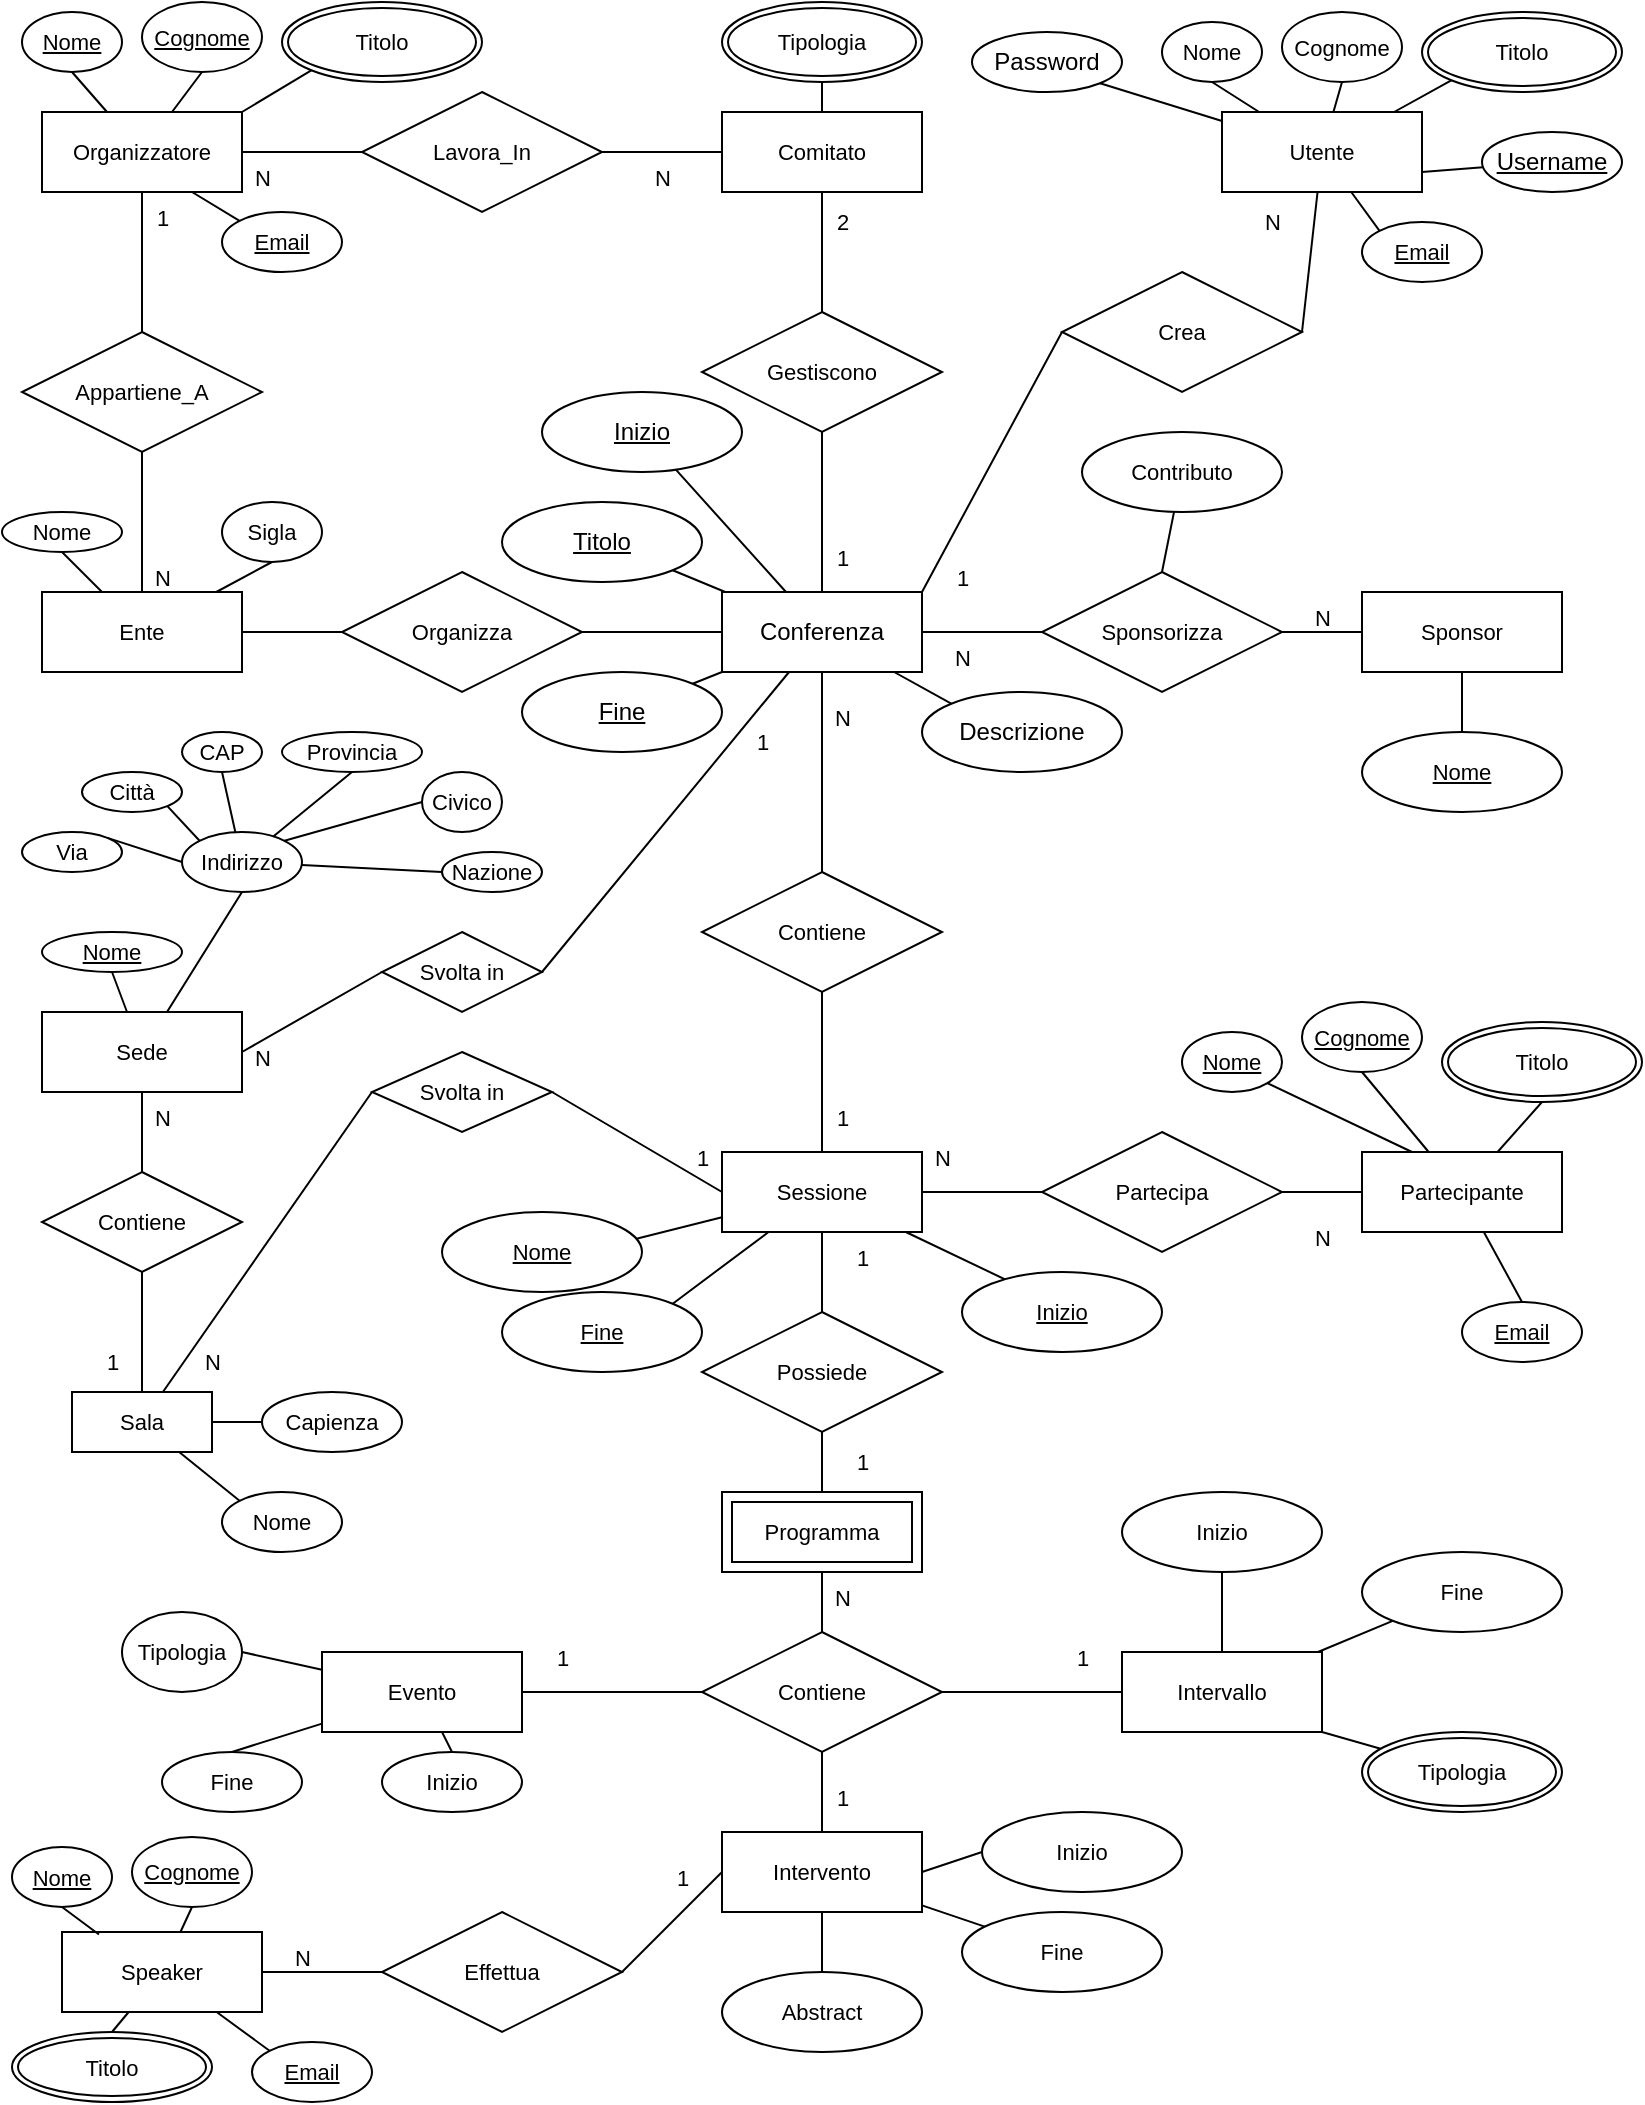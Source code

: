 <mxfile version="21.3.7" type="device">
  <diagram id="R2lEEEUBdFMjLlhIrx00" name="Page-1">
    <mxGraphModel dx="1434" dy="839" grid="1" gridSize="10" guides="1" tooltips="1" connect="1" arrows="1" fold="1" page="1" pageScale="1" pageWidth="850" pageHeight="1100" math="0" shadow="0" extFonts="Permanent Marker^https://fonts.googleapis.com/css?family=Permanent+Marker">
      <root>
        <mxCell id="0" />
        <mxCell id="1" parent="0" />
        <mxCell id="z5--cVAWc1cXXUc76RG1-20" style="edgeStyle=none;shape=connector;rounded=0;orthogonalLoop=1;jettySize=auto;html=1;exitX=0.5;exitY=1;exitDx=0;exitDy=0;entryX=0.5;entryY=0;entryDx=0;entryDy=0;labelBackgroundColor=default;strokeColor=default;fontFamily=Helvetica;fontSize=11;fontColor=default;endArrow=none;endFill=0;" parent="1" source="z5--cVAWc1cXXUc76RG1-1" target="z5--cVAWc1cXXUc76RG1-19" edge="1">
          <mxGeometry relative="1" as="geometry" />
        </mxCell>
        <mxCell id="z5--cVAWc1cXXUc76RG1-1" value="Conferenza" style="whiteSpace=wrap;html=1;align=center;" parent="1" vertex="1">
          <mxGeometry x="370" y="310" width="100" height="40" as="geometry" />
        </mxCell>
        <mxCell id="z5--cVAWc1cXXUc76RG1-6" style="rounded=0;orthogonalLoop=1;jettySize=auto;html=1;exitX=1;exitY=1;exitDx=0;exitDy=0;endArrow=none;endFill=0;" parent="1" source="z5--cVAWc1cXXUc76RG1-2" target="z5--cVAWc1cXXUc76RG1-1" edge="1">
          <mxGeometry relative="1" as="geometry" />
        </mxCell>
        <mxCell id="z5--cVAWc1cXXUc76RG1-2" value="&lt;u&gt;Titolo&lt;/u&gt;" style="ellipse;whiteSpace=wrap;html=1;align=center;" parent="1" vertex="1">
          <mxGeometry x="260" y="265" width="100" height="40" as="geometry" />
        </mxCell>
        <mxCell id="z5--cVAWc1cXXUc76RG1-8" style="edgeStyle=none;shape=connector;rounded=0;orthogonalLoop=1;jettySize=auto;html=1;labelBackgroundColor=default;strokeColor=default;fontFamily=Helvetica;fontSize=11;fontColor=default;endArrow=none;endFill=0;" parent="1" source="z5--cVAWc1cXXUc76RG1-3" target="z5--cVAWc1cXXUc76RG1-1" edge="1">
          <mxGeometry relative="1" as="geometry" />
        </mxCell>
        <mxCell id="z5--cVAWc1cXXUc76RG1-3" value="&lt;u&gt;Inizio&lt;/u&gt;" style="ellipse;whiteSpace=wrap;html=1;align=center;" parent="1" vertex="1">
          <mxGeometry x="280" y="210" width="100" height="40" as="geometry" />
        </mxCell>
        <mxCell id="z5--cVAWc1cXXUc76RG1-7" style="edgeStyle=none;shape=connector;rounded=0;orthogonalLoop=1;jettySize=auto;html=1;exitX=0;exitY=1;exitDx=0;exitDy=0;labelBackgroundColor=default;strokeColor=default;fontFamily=Helvetica;fontSize=11;fontColor=default;endArrow=none;endFill=0;" parent="1" source="z5--cVAWc1cXXUc76RG1-4" target="z5--cVAWc1cXXUc76RG1-1" edge="1">
          <mxGeometry relative="1" as="geometry" />
        </mxCell>
        <mxCell id="z5--cVAWc1cXXUc76RG1-4" value="&lt;u&gt;Fine&lt;/u&gt;" style="ellipse;whiteSpace=wrap;html=1;align=center;" parent="1" vertex="1">
          <mxGeometry x="270" y="350" width="100" height="40" as="geometry" />
        </mxCell>
        <mxCell id="z5--cVAWc1cXXUc76RG1-9" style="edgeStyle=none;shape=connector;rounded=0;orthogonalLoop=1;jettySize=auto;html=1;exitX=0;exitY=0;exitDx=0;exitDy=0;labelBackgroundColor=default;strokeColor=default;fontFamily=Helvetica;fontSize=11;fontColor=default;endArrow=none;endFill=0;" parent="1" source="z5--cVAWc1cXXUc76RG1-5" target="z5--cVAWc1cXXUc76RG1-1" edge="1">
          <mxGeometry relative="1" as="geometry" />
        </mxCell>
        <mxCell id="z5--cVAWc1cXXUc76RG1-5" value="Descrizione" style="ellipse;whiteSpace=wrap;html=1;align=center;" parent="1" vertex="1">
          <mxGeometry x="470" y="360" width="100" height="40" as="geometry" />
        </mxCell>
        <mxCell id="z5--cVAWc1cXXUc76RG1-10" value="Sponsor" style="whiteSpace=wrap;html=1;align=center;fontFamily=Helvetica;fontSize=11;fontColor=default;" parent="1" vertex="1">
          <mxGeometry x="690" y="310" width="100" height="40" as="geometry" />
        </mxCell>
        <mxCell id="z5--cVAWc1cXXUc76RG1-12" style="edgeStyle=none;shape=connector;rounded=0;orthogonalLoop=1;jettySize=auto;html=1;exitX=0.5;exitY=0;exitDx=0;exitDy=0;labelBackgroundColor=default;strokeColor=default;fontFamily=Helvetica;fontSize=11;fontColor=default;endArrow=none;endFill=0;" parent="1" source="z5--cVAWc1cXXUc76RG1-11" target="z5--cVAWc1cXXUc76RG1-10" edge="1">
          <mxGeometry relative="1" as="geometry" />
        </mxCell>
        <mxCell id="z5--cVAWc1cXXUc76RG1-11" value="&lt;u&gt;Nome&lt;/u&gt;" style="ellipse;whiteSpace=wrap;html=1;align=center;fontFamily=Helvetica;fontSize=11;fontColor=default;" parent="1" vertex="1">
          <mxGeometry x="690" y="380" width="100" height="40" as="geometry" />
        </mxCell>
        <mxCell id="z5--cVAWc1cXXUc76RG1-14" style="edgeStyle=none;shape=connector;rounded=0;orthogonalLoop=1;jettySize=auto;html=1;exitX=0;exitY=0.5;exitDx=0;exitDy=0;labelBackgroundColor=default;strokeColor=default;fontFamily=Helvetica;fontSize=11;fontColor=default;endArrow=none;endFill=0;" parent="1" source="z5--cVAWc1cXXUc76RG1-13" target="z5--cVAWc1cXXUc76RG1-1" edge="1">
          <mxGeometry relative="1" as="geometry" />
        </mxCell>
        <mxCell id="z5--cVAWc1cXXUc76RG1-15" style="edgeStyle=none;shape=connector;rounded=0;orthogonalLoop=1;jettySize=auto;html=1;exitX=1;exitY=0.5;exitDx=0;exitDy=0;labelBackgroundColor=default;strokeColor=default;fontFamily=Helvetica;fontSize=11;fontColor=default;endArrow=none;endFill=0;" parent="1" source="z5--cVAWc1cXXUc76RG1-13" target="z5--cVAWc1cXXUc76RG1-10" edge="1">
          <mxGeometry relative="1" as="geometry" />
        </mxCell>
        <mxCell id="z5--cVAWc1cXXUc76RG1-18" style="edgeStyle=none;shape=connector;rounded=0;orthogonalLoop=1;jettySize=auto;html=1;exitX=0.5;exitY=0;exitDx=0;exitDy=0;labelBackgroundColor=default;strokeColor=default;fontFamily=Helvetica;fontSize=11;fontColor=default;endArrow=none;endFill=0;" parent="1" source="z5--cVAWc1cXXUc76RG1-13" target="z5--cVAWc1cXXUc76RG1-16" edge="1">
          <mxGeometry relative="1" as="geometry" />
        </mxCell>
        <mxCell id="z5--cVAWc1cXXUc76RG1-13" value="Sponsorizza" style="shape=rhombus;perimeter=rhombusPerimeter;whiteSpace=wrap;html=1;align=center;fontFamily=Helvetica;fontSize=11;fontColor=default;" parent="1" vertex="1">
          <mxGeometry x="530" y="300" width="120" height="60" as="geometry" />
        </mxCell>
        <mxCell id="z5--cVAWc1cXXUc76RG1-16" value="Contributo" style="ellipse;whiteSpace=wrap;html=1;align=center;fontFamily=Helvetica;fontSize=11;fontColor=default;" parent="1" vertex="1">
          <mxGeometry x="550" y="230" width="100" height="40" as="geometry" />
        </mxCell>
        <mxCell id="z5--cVAWc1cXXUc76RG1-19" value="Contiene" style="shape=rhombus;perimeter=rhombusPerimeter;whiteSpace=wrap;html=1;align=center;fontFamily=Helvetica;fontSize=11;fontColor=default;" parent="1" vertex="1">
          <mxGeometry x="360" y="450" width="120" height="60" as="geometry" />
        </mxCell>
        <mxCell id="z5--cVAWc1cXXUc76RG1-22" style="edgeStyle=none;shape=connector;rounded=0;orthogonalLoop=1;jettySize=auto;html=1;exitX=0.5;exitY=0;exitDx=0;exitDy=0;labelBackgroundColor=default;strokeColor=default;fontFamily=Helvetica;fontSize=11;fontColor=default;endArrow=none;endFill=0;" parent="1" source="z5--cVAWc1cXXUc76RG1-21" target="z5--cVAWc1cXXUc76RG1-19" edge="1">
          <mxGeometry relative="1" as="geometry" />
        </mxCell>
        <mxCell id="z5--cVAWc1cXXUc76RG1-31" style="edgeStyle=none;shape=connector;rounded=0;orthogonalLoop=1;jettySize=auto;html=1;exitX=0.5;exitY=1;exitDx=0;exitDy=0;labelBackgroundColor=default;strokeColor=default;fontFamily=Helvetica;fontSize=11;fontColor=default;endArrow=none;endFill=0;" parent="1" source="z5--cVAWc1cXXUc76RG1-21" target="z5--cVAWc1cXXUc76RG1-30" edge="1">
          <mxGeometry relative="1" as="geometry" />
        </mxCell>
        <mxCell id="z5--cVAWc1cXXUc76RG1-120" style="edgeStyle=none;shape=connector;rounded=0;orthogonalLoop=1;jettySize=auto;html=1;exitX=1;exitY=0.5;exitDx=0;exitDy=0;entryX=0;entryY=0.5;entryDx=0;entryDy=0;labelBackgroundColor=default;strokeColor=default;fontFamily=Helvetica;fontSize=11;fontColor=default;endArrow=none;endFill=0;" parent="1" source="z5--cVAWc1cXXUc76RG1-21" target="z5--cVAWc1cXXUc76RG1-114" edge="1">
          <mxGeometry relative="1" as="geometry" />
        </mxCell>
        <mxCell id="z5--cVAWc1cXXUc76RG1-21" value="Sessione" style="whiteSpace=wrap;html=1;align=center;fontFamily=Helvetica;fontSize=11;fontColor=default;" parent="1" vertex="1">
          <mxGeometry x="370" y="590" width="100" height="40" as="geometry" />
        </mxCell>
        <mxCell id="z5--cVAWc1cXXUc76RG1-28" style="edgeStyle=none;shape=connector;rounded=0;orthogonalLoop=1;jettySize=auto;html=1;exitX=0;exitY=1;exitDx=0;exitDy=0;labelBackgroundColor=default;strokeColor=default;fontFamily=Helvetica;fontSize=11;fontColor=default;endArrow=none;endFill=0;" parent="1" source="z5--cVAWc1cXXUc76RG1-23" target="z5--cVAWc1cXXUc76RG1-21" edge="1">
          <mxGeometry relative="1" as="geometry" />
        </mxCell>
        <mxCell id="z5--cVAWc1cXXUc76RG1-23" value="&lt;u&gt;Nome&lt;/u&gt;" style="ellipse;whiteSpace=wrap;html=1;align=center;fontFamily=Helvetica;fontSize=11;fontColor=default;" parent="1" vertex="1">
          <mxGeometry x="230" y="620" width="100" height="40" as="geometry" />
        </mxCell>
        <mxCell id="z5--cVAWc1cXXUc76RG1-27" style="edgeStyle=none;shape=connector;rounded=0;orthogonalLoop=1;jettySize=auto;html=1;exitX=1;exitY=1;exitDx=0;exitDy=0;labelBackgroundColor=default;strokeColor=default;fontFamily=Helvetica;fontSize=11;fontColor=default;endArrow=none;endFill=0;" parent="1" source="z5--cVAWc1cXXUc76RG1-25" target="z5--cVAWc1cXXUc76RG1-21" edge="1">
          <mxGeometry relative="1" as="geometry" />
        </mxCell>
        <mxCell id="z5--cVAWc1cXXUc76RG1-25" value="&lt;u&gt;Inizio&lt;/u&gt;" style="ellipse;whiteSpace=wrap;html=1;align=center;fontFamily=Helvetica;fontSize=11;fontColor=default;" parent="1" vertex="1">
          <mxGeometry x="490" y="650" width="100" height="40" as="geometry" />
        </mxCell>
        <mxCell id="z5--cVAWc1cXXUc76RG1-29" style="edgeStyle=none;shape=connector;rounded=0;orthogonalLoop=1;jettySize=auto;html=1;exitX=1;exitY=0;exitDx=0;exitDy=0;labelBackgroundColor=default;strokeColor=default;fontFamily=Helvetica;fontSize=11;fontColor=default;endArrow=none;endFill=0;" parent="1" source="z5--cVAWc1cXXUc76RG1-26" target="z5--cVAWc1cXXUc76RG1-21" edge="1">
          <mxGeometry relative="1" as="geometry" />
        </mxCell>
        <mxCell id="z5--cVAWc1cXXUc76RG1-26" value="&lt;u&gt;Fine&lt;/u&gt;" style="ellipse;whiteSpace=wrap;html=1;align=center;fontFamily=Helvetica;fontSize=11;fontColor=default;" parent="1" vertex="1">
          <mxGeometry x="260" y="660" width="100" height="40" as="geometry" />
        </mxCell>
        <mxCell id="z5--cVAWc1cXXUc76RG1-33" style="edgeStyle=none;shape=connector;rounded=0;orthogonalLoop=1;jettySize=auto;html=1;exitX=0.5;exitY=1;exitDx=0;exitDy=0;labelBackgroundColor=default;strokeColor=default;fontFamily=Helvetica;fontSize=11;fontColor=default;endArrow=none;endFill=0;" parent="1" source="z5--cVAWc1cXXUc76RG1-30" target="z5--cVAWc1cXXUc76RG1-34" edge="1">
          <mxGeometry relative="1" as="geometry">
            <mxPoint x="420" y="690" as="targetPoint" />
          </mxGeometry>
        </mxCell>
        <mxCell id="z5--cVAWc1cXXUc76RG1-30" value="Possiede" style="shape=rhombus;perimeter=rhombusPerimeter;whiteSpace=wrap;html=1;align=center;fontFamily=Helvetica;fontSize=11;fontColor=default;" parent="1" vertex="1">
          <mxGeometry x="360" y="670" width="120" height="60" as="geometry" />
        </mxCell>
        <mxCell id="z5--cVAWc1cXXUc76RG1-36" style="edgeStyle=none;shape=connector;rounded=0;orthogonalLoop=1;jettySize=auto;html=1;exitX=0.5;exitY=1;exitDx=0;exitDy=0;entryX=0.5;entryY=0;entryDx=0;entryDy=0;labelBackgroundColor=default;strokeColor=default;fontFamily=Helvetica;fontSize=11;fontColor=default;endArrow=none;endFill=0;" parent="1" source="z5--cVAWc1cXXUc76RG1-34" target="z5--cVAWc1cXXUc76RG1-35" edge="1">
          <mxGeometry relative="1" as="geometry" />
        </mxCell>
        <mxCell id="z5--cVAWc1cXXUc76RG1-34" value="Programma" style="shape=ext;margin=3;double=1;whiteSpace=wrap;html=1;align=center;fontFamily=Helvetica;fontSize=11;fontColor=default;" parent="1" vertex="1">
          <mxGeometry x="370" y="760" width="100" height="40" as="geometry" />
        </mxCell>
        <mxCell id="z5--cVAWc1cXXUc76RG1-35" value="Contiene" style="shape=rhombus;perimeter=rhombusPerimeter;whiteSpace=wrap;html=1;align=center;fontFamily=Helvetica;fontSize=11;fontColor=default;" parent="1" vertex="1">
          <mxGeometry x="360" y="830" width="120" height="60" as="geometry" />
        </mxCell>
        <mxCell id="z5--cVAWc1cXXUc76RG1-41" style="edgeStyle=none;shape=connector;rounded=0;orthogonalLoop=1;jettySize=auto;html=1;exitX=0;exitY=0.5;exitDx=0;exitDy=0;labelBackgroundColor=default;strokeColor=default;fontFamily=Helvetica;fontSize=11;fontColor=default;endArrow=none;endFill=0;" parent="1" source="z5--cVAWc1cXXUc76RG1-37" target="z5--cVAWc1cXXUc76RG1-35" edge="1">
          <mxGeometry relative="1" as="geometry" />
        </mxCell>
        <mxCell id="z5--cVAWc1cXXUc76RG1-61" style="edgeStyle=none;shape=connector;rounded=0;orthogonalLoop=1;jettySize=auto;html=1;exitX=1;exitY=1;exitDx=0;exitDy=0;labelBackgroundColor=default;strokeColor=default;fontFamily=Helvetica;fontSize=11;fontColor=default;endArrow=none;endFill=0;" parent="1" source="z5--cVAWc1cXXUc76RG1-37" target="z5--cVAWc1cXXUc76RG1-60" edge="1">
          <mxGeometry relative="1" as="geometry" />
        </mxCell>
        <mxCell id="z5--cVAWc1cXXUc76RG1-37" value="Intervallo" style="whiteSpace=wrap;html=1;align=center;fontFamily=Helvetica;fontSize=11;fontColor=default;" parent="1" vertex="1">
          <mxGeometry x="570" y="840" width="100" height="40" as="geometry" />
        </mxCell>
        <mxCell id="z5--cVAWc1cXXUc76RG1-42" style="edgeStyle=none;shape=connector;rounded=0;orthogonalLoop=1;jettySize=auto;html=1;exitX=0.5;exitY=0;exitDx=0;exitDy=0;labelBackgroundColor=default;strokeColor=default;fontFamily=Helvetica;fontSize=11;fontColor=default;endArrow=none;endFill=0;" parent="1" source="z5--cVAWc1cXXUc76RG1-38" target="z5--cVAWc1cXXUc76RG1-35" edge="1">
          <mxGeometry relative="1" as="geometry" />
        </mxCell>
        <mxCell id="z5--cVAWc1cXXUc76RG1-54" style="edgeStyle=none;shape=connector;rounded=0;orthogonalLoop=1;jettySize=auto;html=1;exitX=0.5;exitY=1;exitDx=0;exitDy=0;labelBackgroundColor=default;strokeColor=default;fontFamily=Helvetica;fontSize=11;fontColor=default;endArrow=none;endFill=0;" parent="1" source="z5--cVAWc1cXXUc76RG1-38" target="z5--cVAWc1cXXUc76RG1-53" edge="1">
          <mxGeometry relative="1" as="geometry" />
        </mxCell>
        <mxCell id="z5--cVAWc1cXXUc76RG1-38" value="Intervento" style="whiteSpace=wrap;html=1;align=center;fontFamily=Helvetica;fontSize=11;fontColor=default;" parent="1" vertex="1">
          <mxGeometry x="370" y="930" width="100" height="40" as="geometry" />
        </mxCell>
        <mxCell id="z5--cVAWc1cXXUc76RG1-40" style="edgeStyle=none;shape=connector;rounded=0;orthogonalLoop=1;jettySize=auto;html=1;exitX=1;exitY=0.5;exitDx=0;exitDy=0;labelBackgroundColor=default;strokeColor=default;fontFamily=Helvetica;fontSize=11;fontColor=default;endArrow=none;endFill=0;" parent="1" source="z5--cVAWc1cXXUc76RG1-39" target="z5--cVAWc1cXXUc76RG1-35" edge="1">
          <mxGeometry relative="1" as="geometry" />
        </mxCell>
        <mxCell id="z5--cVAWc1cXXUc76RG1-39" value="Evento" style="whiteSpace=wrap;html=1;align=center;fontFamily=Helvetica;fontSize=11;fontColor=default;strokeColor=default;" parent="1" vertex="1">
          <mxGeometry x="170" y="840" width="100" height="40" as="geometry" />
        </mxCell>
        <mxCell id="z5--cVAWc1cXXUc76RG1-45" style="edgeStyle=none;shape=connector;rounded=0;orthogonalLoop=1;jettySize=auto;html=1;labelBackgroundColor=default;strokeColor=default;fontFamily=Helvetica;fontSize=11;fontColor=default;endArrow=none;endFill=0;" parent="1" source="z5--cVAWc1cXXUc76RG1-43" target="z5--cVAWc1cXXUc76RG1-37" edge="1">
          <mxGeometry relative="1" as="geometry">
            <mxPoint x="620" y="800" as="sourcePoint" />
          </mxGeometry>
        </mxCell>
        <mxCell id="z5--cVAWc1cXXUc76RG1-43" value="Inizio" style="ellipse;whiteSpace=wrap;html=1;align=center;fontFamily=Helvetica;fontSize=11;fontColor=default;" parent="1" vertex="1">
          <mxGeometry x="570" y="760" width="100" height="40" as="geometry" />
        </mxCell>
        <mxCell id="z5--cVAWc1cXXUc76RG1-46" style="edgeStyle=none;shape=connector;rounded=0;orthogonalLoop=1;jettySize=auto;html=1;labelBackgroundColor=default;strokeColor=default;fontFamily=Helvetica;fontSize=11;fontColor=default;endArrow=none;endFill=0;" parent="1" source="z5--cVAWc1cXXUc76RG1-44" target="z5--cVAWc1cXXUc76RG1-37" edge="1">
          <mxGeometry relative="1" as="geometry">
            <mxPoint x="704.645" y="824.142" as="sourcePoint" />
          </mxGeometry>
        </mxCell>
        <mxCell id="z5--cVAWc1cXXUc76RG1-44" value="Fine" style="ellipse;whiteSpace=wrap;html=1;align=center;fontFamily=Helvetica;fontSize=11;fontColor=default;" parent="1" vertex="1">
          <mxGeometry x="690" y="790" width="100" height="40" as="geometry" />
        </mxCell>
        <mxCell id="z5--cVAWc1cXXUc76RG1-48" style="edgeStyle=none;shape=connector;rounded=0;orthogonalLoop=1;jettySize=auto;html=1;exitX=0;exitY=0.5;exitDx=0;exitDy=0;entryX=1;entryY=0.5;entryDx=0;entryDy=0;labelBackgroundColor=default;strokeColor=default;fontFamily=Helvetica;fontSize=11;fontColor=default;endArrow=none;endFill=0;" parent="1" source="z5--cVAWc1cXXUc76RG1-47" target="z5--cVAWc1cXXUc76RG1-38" edge="1">
          <mxGeometry relative="1" as="geometry" />
        </mxCell>
        <mxCell id="z5--cVAWc1cXXUc76RG1-47" value="Inizio" style="ellipse;whiteSpace=wrap;html=1;align=center;fontFamily=Helvetica;fontSize=11;fontColor=default;" parent="1" vertex="1">
          <mxGeometry x="500" y="920" width="100" height="40" as="geometry" />
        </mxCell>
        <mxCell id="z5--cVAWc1cXXUc76RG1-50" value="" style="edgeStyle=none;shape=connector;rounded=0;orthogonalLoop=1;jettySize=auto;html=1;labelBackgroundColor=default;strokeColor=default;fontFamily=Helvetica;fontSize=11;fontColor=default;endArrow=none;endFill=0;" parent="1" source="z5--cVAWc1cXXUc76RG1-49" target="z5--cVAWc1cXXUc76RG1-38" edge="1">
          <mxGeometry relative="1" as="geometry" />
        </mxCell>
        <mxCell id="z5--cVAWc1cXXUc76RG1-49" value="Fine" style="ellipse;whiteSpace=wrap;html=1;align=center;fontFamily=Helvetica;fontSize=11;fontColor=default;" parent="1" vertex="1">
          <mxGeometry x="490" y="970" width="100" height="40" as="geometry" />
        </mxCell>
        <mxCell id="z5--cVAWc1cXXUc76RG1-53" value="Abstract" style="ellipse;whiteSpace=wrap;html=1;align=center;fontFamily=Helvetica;fontSize=11;fontColor=default;" parent="1" vertex="1">
          <mxGeometry x="370" y="1000" width="100" height="40" as="geometry" />
        </mxCell>
        <mxCell id="z5--cVAWc1cXXUc76RG1-59" style="edgeStyle=none;shape=connector;rounded=0;orthogonalLoop=1;jettySize=auto;html=1;exitX=0.5;exitY=0;exitDx=0;exitDy=0;labelBackgroundColor=default;strokeColor=default;fontFamily=Helvetica;fontSize=11;fontColor=default;endArrow=none;endFill=0;" parent="1" source="z5--cVAWc1cXXUc76RG1-55" target="z5--cVAWc1cXXUc76RG1-39" edge="1">
          <mxGeometry relative="1" as="geometry" />
        </mxCell>
        <mxCell id="z5--cVAWc1cXXUc76RG1-55" value="Inizio" style="ellipse;whiteSpace=wrap;html=1;align=center;fontFamily=Helvetica;fontSize=11;fontColor=default;" parent="1" vertex="1">
          <mxGeometry x="200" y="890" width="70" height="30" as="geometry" />
        </mxCell>
        <mxCell id="z5--cVAWc1cXXUc76RG1-58" style="edgeStyle=none;shape=connector;rounded=0;orthogonalLoop=1;jettySize=auto;html=1;exitX=0.5;exitY=0;exitDx=0;exitDy=0;labelBackgroundColor=default;strokeColor=default;fontFamily=Helvetica;fontSize=11;fontColor=default;endArrow=none;endFill=0;" parent="1" source="z5--cVAWc1cXXUc76RG1-57" target="z5--cVAWc1cXXUc76RG1-39" edge="1">
          <mxGeometry relative="1" as="geometry" />
        </mxCell>
        <mxCell id="z5--cVAWc1cXXUc76RG1-57" value="Fine" style="ellipse;whiteSpace=wrap;html=1;align=center;fontFamily=Helvetica;fontSize=11;fontColor=default;" parent="1" vertex="1">
          <mxGeometry x="90" y="890" width="70" height="30" as="geometry" />
        </mxCell>
        <mxCell id="z5--cVAWc1cXXUc76RG1-60" value="Tipologia" style="ellipse;shape=doubleEllipse;margin=3;whiteSpace=wrap;html=1;align=center;fontFamily=Helvetica;fontSize=11;fontColor=default;" parent="1" vertex="1">
          <mxGeometry x="690" y="880" width="100" height="40" as="geometry" />
        </mxCell>
        <mxCell id="z5--cVAWc1cXXUc76RG1-63" style="edgeStyle=none;shape=connector;rounded=0;orthogonalLoop=1;jettySize=auto;html=1;exitX=1;exitY=0.5;exitDx=0;exitDy=0;labelBackgroundColor=default;strokeColor=default;fontFamily=Helvetica;fontSize=11;fontColor=default;endArrow=none;endFill=0;" parent="1" source="z5--cVAWc1cXXUc76RG1-62" target="z5--cVAWc1cXXUc76RG1-39" edge="1">
          <mxGeometry relative="1" as="geometry" />
        </mxCell>
        <mxCell id="z5--cVAWc1cXXUc76RG1-62" value="Tipologia" style="ellipse;whiteSpace=wrap;html=1;align=center;fontFamily=Helvetica;fontSize=11;fontColor=default;" parent="1" vertex="1">
          <mxGeometry x="70" y="820" width="60" height="40" as="geometry" />
        </mxCell>
        <mxCell id="z5--cVAWc1cXXUc76RG1-65" style="edgeStyle=none;shape=connector;rounded=0;orthogonalLoop=1;jettySize=auto;html=1;exitX=1;exitY=0.5;exitDx=0;exitDy=0;labelBackgroundColor=default;strokeColor=default;fontFamily=Helvetica;fontSize=11;fontColor=default;endArrow=none;endFill=0;" parent="1" source="z5--cVAWc1cXXUc76RG1-64" target="z5--cVAWc1cXXUc76RG1-1" edge="1">
          <mxGeometry relative="1" as="geometry" />
        </mxCell>
        <mxCell id="z5--cVAWc1cXXUc76RG1-64" value="Organizza" style="shape=rhombus;perimeter=rhombusPerimeter;whiteSpace=wrap;html=1;align=center;fontFamily=Helvetica;fontSize=11;fontColor=default;" parent="1" vertex="1">
          <mxGeometry x="180" y="300" width="120" height="60" as="geometry" />
        </mxCell>
        <mxCell id="z5--cVAWc1cXXUc76RG1-67" style="edgeStyle=none;shape=connector;rounded=0;orthogonalLoop=1;jettySize=auto;html=1;exitX=1;exitY=0.5;exitDx=0;exitDy=0;labelBackgroundColor=default;strokeColor=default;fontFamily=Helvetica;fontSize=11;fontColor=default;endArrow=none;endFill=0;" parent="1" source="z5--cVAWc1cXXUc76RG1-66" target="z5--cVAWc1cXXUc76RG1-64" edge="1">
          <mxGeometry relative="1" as="geometry" />
        </mxCell>
        <mxCell id="z5--cVAWc1cXXUc76RG1-66" value="Ente" style="whiteSpace=wrap;html=1;align=center;fontFamily=Helvetica;fontSize=11;fontColor=default;" parent="1" vertex="1">
          <mxGeometry x="30" y="310" width="100" height="40" as="geometry" />
        </mxCell>
        <mxCell id="z5--cVAWc1cXXUc76RG1-69" style="edgeStyle=none;shape=connector;rounded=0;orthogonalLoop=1;jettySize=auto;html=1;exitX=1;exitY=0.5;exitDx=0;exitDy=0;entryX=0;entryY=0.5;entryDx=0;entryDy=0;labelBackgroundColor=default;strokeColor=default;fontFamily=Helvetica;fontSize=11;fontColor=default;endArrow=none;endFill=0;" parent="1" source="z5--cVAWc1cXXUc76RG1-68" target="z5--cVAWc1cXXUc76RG1-21" edge="1">
          <mxGeometry relative="1" as="geometry" />
        </mxCell>
        <mxCell id="z5--cVAWc1cXXUc76RG1-68" value="Svolta in" style="shape=rhombus;perimeter=rhombusPerimeter;whiteSpace=wrap;html=1;align=center;fontFamily=Helvetica;fontSize=11;fontColor=default;" parent="1" vertex="1">
          <mxGeometry x="195" y="540" width="90" height="40" as="geometry" />
        </mxCell>
        <mxCell id="z5--cVAWc1cXXUc76RG1-71" style="edgeStyle=none;shape=connector;rounded=0;orthogonalLoop=1;jettySize=auto;html=1;labelBackgroundColor=default;strokeColor=default;fontFamily=Helvetica;fontSize=11;fontColor=default;endArrow=none;endFill=0;entryX=0;entryY=0.5;entryDx=0;entryDy=0;" parent="1" source="z5--cVAWc1cXXUc76RG1-70" target="z5--cVAWc1cXXUc76RG1-68" edge="1">
          <mxGeometry relative="1" as="geometry">
            <mxPoint x="120" y="720" as="sourcePoint" />
          </mxGeometry>
        </mxCell>
        <mxCell id="z5--cVAWc1cXXUc76RG1-131" style="edgeStyle=none;shape=connector;rounded=0;orthogonalLoop=1;jettySize=auto;html=1;exitX=1;exitY=0.5;exitDx=0;exitDy=0;labelBackgroundColor=default;strokeColor=default;fontFamily=Helvetica;fontSize=11;fontColor=default;endArrow=none;endFill=0;" parent="1" source="z5--cVAWc1cXXUc76RG1-70" target="z5--cVAWc1cXXUc76RG1-130" edge="1">
          <mxGeometry relative="1" as="geometry" />
        </mxCell>
        <mxCell id="z5--cVAWc1cXXUc76RG1-70" value="Sala" style="whiteSpace=wrap;html=1;align=center;fontFamily=Helvetica;fontSize=11;fontColor=default;" parent="1" vertex="1">
          <mxGeometry x="45" y="710" width="70" height="30" as="geometry" />
        </mxCell>
        <mxCell id="z5--cVAWc1cXXUc76RG1-74" style="edgeStyle=none;shape=connector;rounded=0;orthogonalLoop=1;jettySize=auto;html=1;exitX=0.5;exitY=1;exitDx=0;exitDy=0;labelBackgroundColor=default;strokeColor=default;fontFamily=Helvetica;fontSize=11;fontColor=default;endArrow=none;endFill=0;" parent="1" source="z5--cVAWc1cXXUc76RG1-73" target="z5--cVAWc1cXXUc76RG1-70" edge="1">
          <mxGeometry relative="1" as="geometry" />
        </mxCell>
        <mxCell id="z5--cVAWc1cXXUc76RG1-73" value="Contiene" style="shape=rhombus;perimeter=rhombusPerimeter;whiteSpace=wrap;html=1;align=center;fontFamily=Helvetica;fontSize=11;fontColor=default;" parent="1" vertex="1">
          <mxGeometry x="30" y="600" width="100" height="50" as="geometry" />
        </mxCell>
        <mxCell id="z5--cVAWc1cXXUc76RG1-76" style="edgeStyle=none;shape=connector;rounded=0;orthogonalLoop=1;jettySize=auto;html=1;exitX=0.5;exitY=1;exitDx=0;exitDy=0;entryX=0.5;entryY=0;entryDx=0;entryDy=0;labelBackgroundColor=default;strokeColor=default;fontFamily=Helvetica;fontSize=11;fontColor=default;endArrow=none;endFill=0;" parent="1" source="z5--cVAWc1cXXUc76RG1-75" target="z5--cVAWc1cXXUc76RG1-73" edge="1">
          <mxGeometry relative="1" as="geometry" />
        </mxCell>
        <mxCell id="z5--cVAWc1cXXUc76RG1-79" style="edgeStyle=none;shape=connector;rounded=0;orthogonalLoop=1;jettySize=auto;html=1;exitX=1;exitY=0.5;exitDx=0;exitDy=0;entryX=0;entryY=0.5;entryDx=0;entryDy=0;labelBackgroundColor=default;strokeColor=default;fontFamily=Helvetica;fontSize=11;fontColor=default;endArrow=none;endFill=0;" parent="1" source="z5--cVAWc1cXXUc76RG1-75" target="z5--cVAWc1cXXUc76RG1-78" edge="1">
          <mxGeometry relative="1" as="geometry" />
        </mxCell>
        <mxCell id="z5--cVAWc1cXXUc76RG1-75" value="Sede" style="whiteSpace=wrap;html=1;align=center;fontFamily=Helvetica;fontSize=11;fontColor=default;" parent="1" vertex="1">
          <mxGeometry x="30" y="520" width="100" height="40" as="geometry" />
        </mxCell>
        <mxCell id="z5--cVAWc1cXXUc76RG1-80" style="edgeStyle=none;shape=connector;rounded=0;orthogonalLoop=1;jettySize=auto;html=1;exitX=1;exitY=0.5;exitDx=0;exitDy=0;labelBackgroundColor=default;strokeColor=default;fontFamily=Helvetica;fontSize=11;fontColor=default;endArrow=none;endFill=0;" parent="1" source="z5--cVAWc1cXXUc76RG1-78" target="z5--cVAWc1cXXUc76RG1-1" edge="1">
          <mxGeometry relative="1" as="geometry" />
        </mxCell>
        <mxCell id="z5--cVAWc1cXXUc76RG1-78" value="Svolta in" style="shape=rhombus;perimeter=rhombusPerimeter;whiteSpace=wrap;html=1;align=center;fontFamily=Helvetica;fontSize=11;fontColor=default;" parent="1" vertex="1">
          <mxGeometry x="200" y="480" width="80" height="40" as="geometry" />
        </mxCell>
        <mxCell id="z5--cVAWc1cXXUc76RG1-83" style="edgeStyle=none;shape=connector;rounded=0;orthogonalLoop=1;jettySize=auto;html=1;exitX=0.5;exitY=1;exitDx=0;exitDy=0;labelBackgroundColor=default;strokeColor=default;fontFamily=Helvetica;fontSize=11;fontColor=default;endArrow=none;endFill=0;" parent="1" source="z5--cVAWc1cXXUc76RG1-81" target="z5--cVAWc1cXXUc76RG1-66" edge="1">
          <mxGeometry relative="1" as="geometry" />
        </mxCell>
        <mxCell id="z5--cVAWc1cXXUc76RG1-81" value="Nome" style="ellipse;whiteSpace=wrap;html=1;align=center;fontFamily=Helvetica;fontSize=11;fontColor=default;" parent="1" vertex="1">
          <mxGeometry x="10" y="270" width="60" height="20" as="geometry" />
        </mxCell>
        <mxCell id="z5--cVAWc1cXXUc76RG1-84" style="edgeStyle=none;shape=connector;rounded=0;orthogonalLoop=1;jettySize=auto;html=1;exitX=0.5;exitY=1;exitDx=0;exitDy=0;labelBackgroundColor=default;strokeColor=default;fontFamily=Helvetica;fontSize=11;fontColor=default;endArrow=none;endFill=0;" parent="1" source="z5--cVAWc1cXXUc76RG1-82" target="z5--cVAWc1cXXUc76RG1-66" edge="1">
          <mxGeometry relative="1" as="geometry" />
        </mxCell>
        <mxCell id="z5--cVAWc1cXXUc76RG1-82" value="Sigla" style="ellipse;whiteSpace=wrap;html=1;align=center;fontFamily=Helvetica;fontSize=11;fontColor=default;" parent="1" vertex="1">
          <mxGeometry x="120" y="265" width="50" height="30" as="geometry" />
        </mxCell>
        <mxCell id="z5--cVAWc1cXXUc76RG1-87" style="edgeStyle=none;shape=connector;rounded=0;orthogonalLoop=1;jettySize=auto;html=1;exitX=0.5;exitY=1;exitDx=0;exitDy=0;labelBackgroundColor=default;strokeColor=default;fontFamily=Helvetica;fontSize=11;fontColor=default;endArrow=none;endFill=0;" parent="1" source="z5--cVAWc1cXXUc76RG1-85" target="z5--cVAWc1cXXUc76RG1-75" edge="1">
          <mxGeometry relative="1" as="geometry" />
        </mxCell>
        <mxCell id="z5--cVAWc1cXXUc76RG1-85" value="&lt;u&gt;Nome&lt;/u&gt;" style="ellipse;whiteSpace=wrap;html=1;align=center;fontFamily=Helvetica;fontSize=11;fontColor=default;" parent="1" vertex="1">
          <mxGeometry x="30" y="480" width="70" height="20" as="geometry" />
        </mxCell>
        <mxCell id="z5--cVAWc1cXXUc76RG1-88" style="edgeStyle=none;shape=connector;rounded=0;orthogonalLoop=1;jettySize=auto;html=1;exitX=0.5;exitY=1;exitDx=0;exitDy=0;labelBackgroundColor=default;strokeColor=default;fontFamily=Helvetica;fontSize=11;fontColor=default;endArrow=none;endFill=0;" parent="1" source="z5--cVAWc1cXXUc76RG1-86" target="z5--cVAWc1cXXUc76RG1-75" edge="1">
          <mxGeometry relative="1" as="geometry" />
        </mxCell>
        <mxCell id="z5--cVAWc1cXXUc76RG1-86" value="Indirizzo" style="ellipse;whiteSpace=wrap;html=1;align=center;fontFamily=Helvetica;fontSize=11;fontColor=default;" parent="1" vertex="1">
          <mxGeometry x="100" y="430" width="60" height="30" as="geometry" />
        </mxCell>
        <mxCell id="z5--cVAWc1cXXUc76RG1-92" style="edgeStyle=none;shape=connector;rounded=0;orthogonalLoop=1;jettySize=auto;html=1;exitX=1;exitY=0;exitDx=0;exitDy=0;entryX=0;entryY=0.5;entryDx=0;entryDy=0;labelBackgroundColor=default;strokeColor=default;fontFamily=Helvetica;fontSize=11;fontColor=default;endArrow=none;endFill=0;" parent="1" source="z5--cVAWc1cXXUc76RG1-90" target="z5--cVAWc1cXXUc76RG1-86" edge="1">
          <mxGeometry relative="1" as="geometry" />
        </mxCell>
        <mxCell id="z5--cVAWc1cXXUc76RG1-90" value="Via" style="ellipse;whiteSpace=wrap;html=1;align=center;fontFamily=Helvetica;fontSize=11;fontColor=default;" parent="1" vertex="1">
          <mxGeometry x="20" y="430" width="50" height="20" as="geometry" />
        </mxCell>
        <mxCell id="z5--cVAWc1cXXUc76RG1-93" style="edgeStyle=none;shape=connector;rounded=0;orthogonalLoop=1;jettySize=auto;html=1;exitX=1;exitY=1;exitDx=0;exitDy=0;entryX=0;entryY=0;entryDx=0;entryDy=0;labelBackgroundColor=default;strokeColor=default;fontFamily=Helvetica;fontSize=11;fontColor=default;endArrow=none;endFill=0;" parent="1" source="z5--cVAWc1cXXUc76RG1-91" target="z5--cVAWc1cXXUc76RG1-86" edge="1">
          <mxGeometry relative="1" as="geometry" />
        </mxCell>
        <mxCell id="z5--cVAWc1cXXUc76RG1-91" value="Città" style="ellipse;whiteSpace=wrap;html=1;align=center;fontFamily=Helvetica;fontSize=11;fontColor=default;" parent="1" vertex="1">
          <mxGeometry x="50" y="400" width="50" height="20" as="geometry" />
        </mxCell>
        <mxCell id="z5--cVAWc1cXXUc76RG1-95" style="edgeStyle=none;shape=connector;rounded=0;orthogonalLoop=1;jettySize=auto;html=1;exitX=0.5;exitY=1;exitDx=0;exitDy=0;labelBackgroundColor=default;strokeColor=default;fontFamily=Helvetica;fontSize=11;fontColor=default;endArrow=none;endFill=0;" parent="1" source="z5--cVAWc1cXXUc76RG1-94" target="z5--cVAWc1cXXUc76RG1-86" edge="1">
          <mxGeometry relative="1" as="geometry" />
        </mxCell>
        <mxCell id="z5--cVAWc1cXXUc76RG1-94" value="CAP" style="ellipse;whiteSpace=wrap;html=1;align=center;fontFamily=Helvetica;fontSize=11;fontColor=default;" parent="1" vertex="1">
          <mxGeometry x="100" y="380" width="40" height="20" as="geometry" />
        </mxCell>
        <mxCell id="z5--cVAWc1cXXUc76RG1-97" style="edgeStyle=none;shape=connector;rounded=0;orthogonalLoop=1;jettySize=auto;html=1;exitX=0.5;exitY=1;exitDx=0;exitDy=0;labelBackgroundColor=default;strokeColor=default;fontFamily=Helvetica;fontSize=11;fontColor=default;endArrow=none;endFill=0;" parent="1" source="z5--cVAWc1cXXUc76RG1-96" target="z5--cVAWc1cXXUc76RG1-86" edge="1">
          <mxGeometry relative="1" as="geometry" />
        </mxCell>
        <mxCell id="z5--cVAWc1cXXUc76RG1-96" value="Provincia" style="ellipse;whiteSpace=wrap;html=1;align=center;fontFamily=Helvetica;fontSize=11;fontColor=default;" parent="1" vertex="1">
          <mxGeometry x="150" y="380" width="70" height="20" as="geometry" />
        </mxCell>
        <mxCell id="z5--cVAWc1cXXUc76RG1-99" style="edgeStyle=none;shape=connector;rounded=0;orthogonalLoop=1;jettySize=auto;html=1;exitX=0;exitY=0.5;exitDx=0;exitDy=0;entryX=1;entryY=0;entryDx=0;entryDy=0;labelBackgroundColor=default;strokeColor=default;fontFamily=Helvetica;fontSize=11;fontColor=default;endArrow=none;endFill=0;" parent="1" source="z5--cVAWc1cXXUc76RG1-98" target="z5--cVAWc1cXXUc76RG1-86" edge="1">
          <mxGeometry relative="1" as="geometry" />
        </mxCell>
        <mxCell id="z5--cVAWc1cXXUc76RG1-98" value="Civico" style="ellipse;whiteSpace=wrap;html=1;align=center;fontFamily=Helvetica;fontSize=11;fontColor=default;" parent="1" vertex="1">
          <mxGeometry x="220" y="400" width="40" height="30" as="geometry" />
        </mxCell>
        <mxCell id="z5--cVAWc1cXXUc76RG1-101" style="edgeStyle=none;shape=connector;rounded=0;orthogonalLoop=1;jettySize=auto;html=1;exitX=0;exitY=0.5;exitDx=0;exitDy=0;labelBackgroundColor=default;strokeColor=default;fontFamily=Helvetica;fontSize=11;fontColor=default;endArrow=none;endFill=0;" parent="1" source="z5--cVAWc1cXXUc76RG1-100" target="z5--cVAWc1cXXUc76RG1-86" edge="1">
          <mxGeometry relative="1" as="geometry" />
        </mxCell>
        <mxCell id="z5--cVAWc1cXXUc76RG1-100" value="Nazione" style="ellipse;whiteSpace=wrap;html=1;align=center;fontFamily=Helvetica;fontSize=11;fontColor=default;" parent="1" vertex="1">
          <mxGeometry x="230" y="440" width="50" height="20" as="geometry" />
        </mxCell>
        <mxCell id="z5--cVAWc1cXXUc76RG1-103" style="edgeStyle=none;shape=connector;rounded=0;orthogonalLoop=1;jettySize=auto;html=1;exitX=0.5;exitY=1;exitDx=0;exitDy=0;labelBackgroundColor=default;strokeColor=default;fontFamily=Helvetica;fontSize=11;fontColor=default;endArrow=none;endFill=0;" parent="1" source="z5--cVAWc1cXXUc76RG1-102" target="z5--cVAWc1cXXUc76RG1-1" edge="1">
          <mxGeometry relative="1" as="geometry" />
        </mxCell>
        <mxCell id="z5--cVAWc1cXXUc76RG1-102" value="Gestiscono" style="shape=rhombus;perimeter=rhombusPerimeter;whiteSpace=wrap;html=1;align=center;fontFamily=Helvetica;fontSize=11;fontColor=default;" parent="1" vertex="1">
          <mxGeometry x="360" y="170" width="120" height="60" as="geometry" />
        </mxCell>
        <mxCell id="z5--cVAWc1cXXUc76RG1-105" style="edgeStyle=none;shape=connector;rounded=0;orthogonalLoop=1;jettySize=auto;html=1;exitX=0.5;exitY=1;exitDx=0;exitDy=0;labelBackgroundColor=default;strokeColor=default;fontFamily=Helvetica;fontSize=11;fontColor=default;endArrow=none;endFill=0;" parent="1" source="z5--cVAWc1cXXUc76RG1-104" target="z5--cVAWc1cXXUc76RG1-102" edge="1">
          <mxGeometry relative="1" as="geometry" />
        </mxCell>
        <mxCell id="z5--cVAWc1cXXUc76RG1-104" value="Comitato" style="whiteSpace=wrap;html=1;align=center;fontFamily=Helvetica;fontSize=11;fontColor=default;" parent="1" vertex="1">
          <mxGeometry x="370" y="70" width="100" height="40" as="geometry" />
        </mxCell>
        <mxCell id="z5--cVAWc1cXXUc76RG1-109" style="edgeStyle=none;shape=connector;rounded=0;orthogonalLoop=1;jettySize=auto;html=1;exitX=0.5;exitY=1;exitDx=0;exitDy=0;entryX=0.5;entryY=0;entryDx=0;entryDy=0;labelBackgroundColor=default;strokeColor=default;fontFamily=Helvetica;fontSize=11;fontColor=default;endArrow=none;endFill=0;" parent="1" source="z5--cVAWc1cXXUc76RG1-106" target="z5--cVAWc1cXXUc76RG1-107" edge="1">
          <mxGeometry relative="1" as="geometry" />
        </mxCell>
        <mxCell id="z5--cVAWc1cXXUc76RG1-111" style="edgeStyle=none;shape=connector;rounded=0;orthogonalLoop=1;jettySize=auto;html=1;exitX=1;exitY=0.5;exitDx=0;exitDy=0;entryX=0;entryY=0.5;entryDx=0;entryDy=0;labelBackgroundColor=default;strokeColor=default;fontFamily=Helvetica;fontSize=11;fontColor=default;endArrow=none;endFill=0;" parent="1" source="z5--cVAWc1cXXUc76RG1-106" target="z5--cVAWc1cXXUc76RG1-110" edge="1">
          <mxGeometry relative="1" as="geometry" />
        </mxCell>
        <mxCell id="z5--cVAWc1cXXUc76RG1-106" value="Organizzatore" style="whiteSpace=wrap;html=1;align=center;fontFamily=Helvetica;fontSize=11;fontColor=default;" parent="1" vertex="1">
          <mxGeometry x="30" y="70" width="100" height="40" as="geometry" />
        </mxCell>
        <mxCell id="z5--cVAWc1cXXUc76RG1-108" style="edgeStyle=none;shape=connector;rounded=0;orthogonalLoop=1;jettySize=auto;html=1;exitX=0.5;exitY=1;exitDx=0;exitDy=0;entryX=0.5;entryY=0;entryDx=0;entryDy=0;labelBackgroundColor=default;strokeColor=default;fontFamily=Helvetica;fontSize=11;fontColor=default;endArrow=none;endFill=0;" parent="1" source="z5--cVAWc1cXXUc76RG1-107" target="z5--cVAWc1cXXUc76RG1-66" edge="1">
          <mxGeometry relative="1" as="geometry" />
        </mxCell>
        <mxCell id="z5--cVAWc1cXXUc76RG1-107" value="Appartiene_A" style="shape=rhombus;perimeter=rhombusPerimeter;whiteSpace=wrap;html=1;align=center;fontFamily=Helvetica;fontSize=11;fontColor=default;" parent="1" vertex="1">
          <mxGeometry x="20" y="180" width="120" height="60" as="geometry" />
        </mxCell>
        <mxCell id="z5--cVAWc1cXXUc76RG1-112" style="edgeStyle=none;shape=connector;rounded=0;orthogonalLoop=1;jettySize=auto;html=1;exitX=1;exitY=0.5;exitDx=0;exitDy=0;labelBackgroundColor=default;strokeColor=default;fontFamily=Helvetica;fontSize=11;fontColor=default;endArrow=none;endFill=0;" parent="1" source="z5--cVAWc1cXXUc76RG1-110" target="z5--cVAWc1cXXUc76RG1-104" edge="1">
          <mxGeometry relative="1" as="geometry" />
        </mxCell>
        <mxCell id="z5--cVAWc1cXXUc76RG1-110" value="Lavora_In" style="shape=rhombus;perimeter=rhombusPerimeter;whiteSpace=wrap;html=1;align=center;fontFamily=Helvetica;fontSize=11;fontColor=default;" parent="1" vertex="1">
          <mxGeometry x="190" y="60" width="120" height="60" as="geometry" />
        </mxCell>
        <mxCell id="z5--cVAWc1cXXUc76RG1-113" value="Partecipante" style="whiteSpace=wrap;html=1;align=center;fontFamily=Helvetica;fontSize=11;fontColor=default;" parent="1" vertex="1">
          <mxGeometry x="690" y="590" width="100" height="40" as="geometry" />
        </mxCell>
        <mxCell id="z5--cVAWc1cXXUc76RG1-121" style="edgeStyle=none;shape=connector;rounded=0;orthogonalLoop=1;jettySize=auto;html=1;exitX=1;exitY=0.5;exitDx=0;exitDy=0;entryX=0;entryY=0.5;entryDx=0;entryDy=0;labelBackgroundColor=default;strokeColor=default;fontFamily=Helvetica;fontSize=11;fontColor=default;endArrow=none;endFill=0;" parent="1" source="z5--cVAWc1cXXUc76RG1-114" target="z5--cVAWc1cXXUc76RG1-113" edge="1">
          <mxGeometry relative="1" as="geometry" />
        </mxCell>
        <mxCell id="z5--cVAWc1cXXUc76RG1-114" value="Partecipa" style="shape=rhombus;perimeter=rhombusPerimeter;whiteSpace=wrap;html=1;align=center;fontFamily=Helvetica;fontSize=11;fontColor=default;" parent="1" vertex="1">
          <mxGeometry x="530" y="580" width="120" height="60" as="geometry" />
        </mxCell>
        <mxCell id="z5--cVAWc1cXXUc76RG1-116" style="edgeStyle=none;shape=connector;rounded=0;orthogonalLoop=1;jettySize=auto;html=1;exitX=1;exitY=0.5;exitDx=0;exitDy=0;entryX=0;entryY=0.5;entryDx=0;entryDy=0;labelBackgroundColor=default;strokeColor=default;fontFamily=Helvetica;fontSize=11;fontColor=default;endArrow=none;endFill=0;" parent="1" source="z5--cVAWc1cXXUc76RG1-115" target="z5--cVAWc1cXXUc76RG1-38" edge="1">
          <mxGeometry relative="1" as="geometry" />
        </mxCell>
        <mxCell id="z5--cVAWc1cXXUc76RG1-115" value="Effettua" style="shape=rhombus;perimeter=rhombusPerimeter;whiteSpace=wrap;html=1;align=center;fontFamily=Helvetica;fontSize=11;fontColor=default;" parent="1" vertex="1">
          <mxGeometry x="200" y="970" width="120" height="60" as="geometry" />
        </mxCell>
        <mxCell id="z5--cVAWc1cXXUc76RG1-119" style="edgeStyle=none;shape=connector;rounded=0;orthogonalLoop=1;jettySize=auto;html=1;exitX=1;exitY=0.5;exitDx=0;exitDy=0;entryX=0;entryY=0.5;entryDx=0;entryDy=0;labelBackgroundColor=default;strokeColor=default;fontFamily=Helvetica;fontSize=11;fontColor=default;endArrow=none;endFill=0;" parent="1" source="z5--cVAWc1cXXUc76RG1-118" target="z5--cVAWc1cXXUc76RG1-115" edge="1">
          <mxGeometry relative="1" as="geometry" />
        </mxCell>
        <mxCell id="z5--cVAWc1cXXUc76RG1-118" value="Speaker" style="whiteSpace=wrap;html=1;align=center;fontFamily=Helvetica;fontSize=11;fontColor=default;" parent="1" vertex="1">
          <mxGeometry x="40" y="980" width="100" height="40" as="geometry" />
        </mxCell>
        <mxCell id="z5--cVAWc1cXXUc76RG1-124" style="edgeStyle=none;shape=connector;rounded=0;orthogonalLoop=1;jettySize=auto;html=1;exitX=0.5;exitY=1;exitDx=0;exitDy=0;labelBackgroundColor=default;strokeColor=default;fontFamily=Helvetica;fontSize=11;fontColor=default;endArrow=none;endFill=0;" parent="1" source="z5--cVAWc1cXXUc76RG1-122" target="z5--cVAWc1cXXUc76RG1-106" edge="1">
          <mxGeometry relative="1" as="geometry" />
        </mxCell>
        <mxCell id="z5--cVAWc1cXXUc76RG1-122" value="&lt;u&gt;Nome&lt;/u&gt;" style="ellipse;whiteSpace=wrap;html=1;align=center;fontFamily=Helvetica;fontSize=11;fontColor=default;" parent="1" vertex="1">
          <mxGeometry x="20" y="20" width="50" height="30" as="geometry" />
        </mxCell>
        <mxCell id="z5--cVAWc1cXXUc76RG1-125" style="edgeStyle=none;shape=connector;rounded=0;orthogonalLoop=1;jettySize=auto;html=1;exitX=0.5;exitY=1;exitDx=0;exitDy=0;labelBackgroundColor=default;strokeColor=default;fontFamily=Helvetica;fontSize=11;fontColor=default;endArrow=none;endFill=0;" parent="1" source="z5--cVAWc1cXXUc76RG1-123" target="z5--cVAWc1cXXUc76RG1-106" edge="1">
          <mxGeometry relative="1" as="geometry" />
        </mxCell>
        <mxCell id="z5--cVAWc1cXXUc76RG1-123" value="&lt;u&gt;Cognome&lt;/u&gt;" style="ellipse;whiteSpace=wrap;html=1;align=center;fontFamily=Helvetica;fontSize=11;fontColor=default;" parent="1" vertex="1">
          <mxGeometry x="80" y="15" width="60" height="35" as="geometry" />
        </mxCell>
        <mxCell id="z5--cVAWc1cXXUc76RG1-129" style="edgeStyle=none;shape=connector;rounded=0;orthogonalLoop=1;jettySize=auto;html=1;exitX=0;exitY=0;exitDx=0;exitDy=0;entryX=0.75;entryY=1;entryDx=0;entryDy=0;labelBackgroundColor=default;strokeColor=default;fontFamily=Helvetica;fontSize=11;fontColor=default;endArrow=none;endFill=0;" parent="1" source="z5--cVAWc1cXXUc76RG1-126" target="z5--cVAWc1cXXUc76RG1-106" edge="1">
          <mxGeometry relative="1" as="geometry" />
        </mxCell>
        <mxCell id="z5--cVAWc1cXXUc76RG1-126" value="&lt;u&gt;Email&lt;/u&gt;" style="ellipse;whiteSpace=wrap;html=1;align=center;fontFamily=Helvetica;fontSize=11;fontColor=default;" parent="1" vertex="1">
          <mxGeometry x="120" y="120" width="60" height="30" as="geometry" />
        </mxCell>
        <mxCell id="z5--cVAWc1cXXUc76RG1-128" style="edgeStyle=none;shape=connector;rounded=0;orthogonalLoop=1;jettySize=auto;html=1;exitX=0;exitY=1;exitDx=0;exitDy=0;entryX=1;entryY=0;entryDx=0;entryDy=0;labelBackgroundColor=default;strokeColor=default;fontFamily=Helvetica;fontSize=11;fontColor=default;endArrow=none;endFill=0;" parent="1" source="z5--cVAWc1cXXUc76RG1-127" target="z5--cVAWc1cXXUc76RG1-106" edge="1">
          <mxGeometry relative="1" as="geometry" />
        </mxCell>
        <mxCell id="z5--cVAWc1cXXUc76RG1-127" value="Titolo" style="ellipse;shape=doubleEllipse;margin=3;whiteSpace=wrap;html=1;align=center;fontFamily=Helvetica;fontSize=11;fontColor=default;" parent="1" vertex="1">
          <mxGeometry x="150" y="15" width="100" height="40" as="geometry" />
        </mxCell>
        <mxCell id="z5--cVAWc1cXXUc76RG1-130" value="Capienza" style="ellipse;whiteSpace=wrap;html=1;align=center;fontFamily=Helvetica;fontSize=11;fontColor=default;" parent="1" vertex="1">
          <mxGeometry x="140" y="710" width="70" height="30" as="geometry" />
        </mxCell>
        <mxCell id="z5--cVAWc1cXXUc76RG1-133" style="edgeStyle=none;shape=connector;rounded=0;orthogonalLoop=1;jettySize=auto;html=1;exitX=0;exitY=0;exitDx=0;exitDy=0;labelBackgroundColor=default;strokeColor=default;fontFamily=Helvetica;fontSize=11;fontColor=default;endArrow=none;endFill=0;" parent="1" source="z5--cVAWc1cXXUc76RG1-132" target="z5--cVAWc1cXXUc76RG1-70" edge="1">
          <mxGeometry relative="1" as="geometry" />
        </mxCell>
        <mxCell id="z5--cVAWc1cXXUc76RG1-132" value="Nome" style="ellipse;whiteSpace=wrap;html=1;align=center;fontFamily=Helvetica;fontSize=11;fontColor=default;" parent="1" vertex="1">
          <mxGeometry x="120" y="760" width="60" height="30" as="geometry" />
        </mxCell>
        <mxCell id="z5--cVAWc1cXXUc76RG1-138" style="edgeStyle=none;shape=connector;rounded=0;orthogonalLoop=1;jettySize=auto;html=1;exitX=1;exitY=1;exitDx=0;exitDy=0;entryX=0.25;entryY=0;entryDx=0;entryDy=0;labelBackgroundColor=default;strokeColor=default;fontFamily=Helvetica;fontSize=11;fontColor=default;endArrow=none;endFill=0;" parent="1" source="z5--cVAWc1cXXUc76RG1-134" target="z5--cVAWc1cXXUc76RG1-113" edge="1">
          <mxGeometry relative="1" as="geometry" />
        </mxCell>
        <mxCell id="z5--cVAWc1cXXUc76RG1-134" value="&lt;u&gt;Nome&lt;/u&gt;" style="ellipse;whiteSpace=wrap;html=1;align=center;fontFamily=Helvetica;fontSize=11;fontColor=default;" parent="1" vertex="1">
          <mxGeometry x="600" y="530" width="50" height="30" as="geometry" />
        </mxCell>
        <mxCell id="z5--cVAWc1cXXUc76RG1-139" style="edgeStyle=none;shape=connector;rounded=0;orthogonalLoop=1;jettySize=auto;html=1;exitX=0.5;exitY=1;exitDx=0;exitDy=0;labelBackgroundColor=default;strokeColor=default;fontFamily=Helvetica;fontSize=11;fontColor=default;endArrow=none;endFill=0;" parent="1" source="z5--cVAWc1cXXUc76RG1-135" target="z5--cVAWc1cXXUc76RG1-113" edge="1">
          <mxGeometry relative="1" as="geometry" />
        </mxCell>
        <mxCell id="z5--cVAWc1cXXUc76RG1-135" value="&lt;u&gt;Cognome&lt;/u&gt;" style="ellipse;whiteSpace=wrap;html=1;align=center;fontFamily=Helvetica;fontSize=11;fontColor=default;" parent="1" vertex="1">
          <mxGeometry x="660" y="515" width="60" height="35" as="geometry" />
        </mxCell>
        <mxCell id="z5--cVAWc1cXXUc76RG1-141" style="edgeStyle=none;shape=connector;rounded=0;orthogonalLoop=1;jettySize=auto;html=1;exitX=0.5;exitY=0;exitDx=0;exitDy=0;labelBackgroundColor=default;strokeColor=default;fontFamily=Helvetica;fontSize=11;fontColor=default;endArrow=none;endFill=0;" parent="1" source="z5--cVAWc1cXXUc76RG1-136" target="z5--cVAWc1cXXUc76RG1-113" edge="1">
          <mxGeometry relative="1" as="geometry" />
        </mxCell>
        <mxCell id="z5--cVAWc1cXXUc76RG1-136" value="&lt;u&gt;Email&lt;/u&gt;" style="ellipse;whiteSpace=wrap;html=1;align=center;fontFamily=Helvetica;fontSize=11;fontColor=default;" parent="1" vertex="1">
          <mxGeometry x="740" y="665" width="60" height="30" as="geometry" />
        </mxCell>
        <mxCell id="z5--cVAWc1cXXUc76RG1-140" style="edgeStyle=none;shape=connector;rounded=0;orthogonalLoop=1;jettySize=auto;html=1;exitX=0.5;exitY=1;exitDx=0;exitDy=0;labelBackgroundColor=default;strokeColor=default;fontFamily=Helvetica;fontSize=11;fontColor=default;endArrow=none;endFill=0;" parent="1" source="z5--cVAWc1cXXUc76RG1-137" target="z5--cVAWc1cXXUc76RG1-113" edge="1">
          <mxGeometry relative="1" as="geometry" />
        </mxCell>
        <mxCell id="z5--cVAWc1cXXUc76RG1-137" value="Titolo" style="ellipse;shape=doubleEllipse;margin=3;whiteSpace=wrap;html=1;align=center;fontFamily=Helvetica;fontSize=11;fontColor=default;" parent="1" vertex="1">
          <mxGeometry x="730" y="525" width="100" height="40" as="geometry" />
        </mxCell>
        <mxCell id="z5--cVAWc1cXXUc76RG1-150" style="edgeStyle=none;shape=connector;rounded=0;orthogonalLoop=1;jettySize=auto;html=1;exitX=0.5;exitY=1;exitDx=0;exitDy=0;entryX=0.185;entryY=0.032;entryDx=0;entryDy=0;entryPerimeter=0;labelBackgroundColor=default;strokeColor=default;fontFamily=Helvetica;fontSize=11;fontColor=default;endArrow=none;endFill=0;" parent="1" source="z5--cVAWc1cXXUc76RG1-146" target="z5--cVAWc1cXXUc76RG1-118" edge="1">
          <mxGeometry relative="1" as="geometry" />
        </mxCell>
        <mxCell id="z5--cVAWc1cXXUc76RG1-146" value="&lt;u&gt;Nome&lt;/u&gt;" style="ellipse;whiteSpace=wrap;html=1;align=center;fontFamily=Helvetica;fontSize=11;fontColor=default;" parent="1" vertex="1">
          <mxGeometry x="15" y="937.5" width="50" height="30" as="geometry" />
        </mxCell>
        <mxCell id="z5--cVAWc1cXXUc76RG1-151" style="edgeStyle=none;shape=connector;rounded=0;orthogonalLoop=1;jettySize=auto;html=1;exitX=0.5;exitY=1;exitDx=0;exitDy=0;labelBackgroundColor=default;strokeColor=default;fontFamily=Helvetica;fontSize=11;fontColor=default;endArrow=none;endFill=0;" parent="1" source="z5--cVAWc1cXXUc76RG1-147" target="z5--cVAWc1cXXUc76RG1-118" edge="1">
          <mxGeometry relative="1" as="geometry" />
        </mxCell>
        <mxCell id="z5--cVAWc1cXXUc76RG1-147" value="&lt;u&gt;Cognome&lt;/u&gt;" style="ellipse;whiteSpace=wrap;html=1;align=center;fontFamily=Helvetica;fontSize=11;fontColor=default;" parent="1" vertex="1">
          <mxGeometry x="75" y="932.5" width="60" height="35" as="geometry" />
        </mxCell>
        <mxCell id="z5--cVAWc1cXXUc76RG1-153" style="edgeStyle=none;shape=connector;rounded=0;orthogonalLoop=1;jettySize=auto;html=1;exitX=0;exitY=0;exitDx=0;exitDy=0;labelBackgroundColor=default;strokeColor=default;fontFamily=Helvetica;fontSize=11;fontColor=default;endArrow=none;endFill=0;" parent="1" source="z5--cVAWc1cXXUc76RG1-148" target="z5--cVAWc1cXXUc76RG1-118" edge="1">
          <mxGeometry relative="1" as="geometry" />
        </mxCell>
        <mxCell id="z5--cVAWc1cXXUc76RG1-148" value="&lt;u&gt;Email&lt;/u&gt;" style="ellipse;whiteSpace=wrap;html=1;align=center;fontFamily=Helvetica;fontSize=11;fontColor=default;" parent="1" vertex="1">
          <mxGeometry x="135" y="1035" width="60" height="30" as="geometry" />
        </mxCell>
        <mxCell id="z5--cVAWc1cXXUc76RG1-152" style="edgeStyle=none;shape=connector;rounded=0;orthogonalLoop=1;jettySize=auto;html=1;exitX=0.5;exitY=0;exitDx=0;exitDy=0;labelBackgroundColor=default;strokeColor=default;fontFamily=Helvetica;fontSize=11;fontColor=default;endArrow=none;endFill=0;" parent="1" source="z5--cVAWc1cXXUc76RG1-149" target="z5--cVAWc1cXXUc76RG1-118" edge="1">
          <mxGeometry relative="1" as="geometry" />
        </mxCell>
        <mxCell id="z5--cVAWc1cXXUc76RG1-149" value="Titolo" style="ellipse;shape=doubleEllipse;margin=3;whiteSpace=wrap;html=1;align=center;fontFamily=Helvetica;fontSize=11;fontColor=default;" parent="1" vertex="1">
          <mxGeometry x="15" y="1030" width="100" height="35" as="geometry" />
        </mxCell>
        <mxCell id="5sqLtGgfYAvsqlt42xsZ-2" style="rounded=0;orthogonalLoop=1;jettySize=auto;html=1;exitX=1;exitY=0.75;exitDx=0;exitDy=0;endArrow=none;endFill=0;" edge="1" parent="1" source="z5--cVAWc1cXXUc76RG1-154" target="5sqLtGgfYAvsqlt42xsZ-1">
          <mxGeometry relative="1" as="geometry" />
        </mxCell>
        <mxCell id="z5--cVAWc1cXXUc76RG1-154" value="Utente" style="whiteSpace=wrap;html=1;align=center;fontFamily=Helvetica;fontSize=11;fontColor=default;" parent="1" vertex="1">
          <mxGeometry x="620" y="70" width="100" height="40" as="geometry" />
        </mxCell>
        <mxCell id="z5--cVAWc1cXXUc76RG1-157" style="edgeStyle=none;shape=connector;rounded=0;orthogonalLoop=1;jettySize=auto;html=1;exitX=1;exitY=0.5;exitDx=0;exitDy=0;labelBackgroundColor=default;strokeColor=default;fontFamily=Helvetica;fontSize=11;fontColor=default;endArrow=none;endFill=0;" parent="1" source="z5--cVAWc1cXXUc76RG1-156" target="z5--cVAWc1cXXUc76RG1-154" edge="1">
          <mxGeometry relative="1" as="geometry" />
        </mxCell>
        <mxCell id="z5--cVAWc1cXXUc76RG1-158" style="edgeStyle=none;shape=connector;rounded=0;orthogonalLoop=1;jettySize=auto;html=1;exitX=0;exitY=0.5;exitDx=0;exitDy=0;entryX=1;entryY=0;entryDx=0;entryDy=0;labelBackgroundColor=default;strokeColor=default;fontFamily=Helvetica;fontSize=11;fontColor=default;endArrow=none;endFill=0;" parent="1" source="z5--cVAWc1cXXUc76RG1-156" target="z5--cVAWc1cXXUc76RG1-1" edge="1">
          <mxGeometry relative="1" as="geometry" />
        </mxCell>
        <mxCell id="z5--cVAWc1cXXUc76RG1-156" value="Crea" style="shape=rhombus;perimeter=rhombusPerimeter;whiteSpace=wrap;html=1;align=center;fontFamily=Helvetica;fontSize=11;fontColor=default;" parent="1" vertex="1">
          <mxGeometry x="540" y="150" width="120" height="60" as="geometry" />
        </mxCell>
        <mxCell id="z5--cVAWc1cXXUc76RG1-163" style="edgeStyle=none;shape=connector;rounded=0;orthogonalLoop=1;jettySize=auto;html=1;exitX=0.5;exitY=1;exitDx=0;exitDy=0;labelBackgroundColor=default;strokeColor=default;fontFamily=Helvetica;fontSize=11;fontColor=default;endArrow=none;endFill=0;" parent="1" source="z5--cVAWc1cXXUc76RG1-159" target="z5--cVAWc1cXXUc76RG1-154" edge="1">
          <mxGeometry relative="1" as="geometry" />
        </mxCell>
        <mxCell id="z5--cVAWc1cXXUc76RG1-159" value="Nome" style="ellipse;whiteSpace=wrap;html=1;align=center;fontFamily=Helvetica;fontSize=11;fontColor=default;" parent="1" vertex="1">
          <mxGeometry x="590" y="25" width="50" height="30" as="geometry" />
        </mxCell>
        <mxCell id="z5--cVAWc1cXXUc76RG1-164" style="edgeStyle=none;shape=connector;rounded=0;orthogonalLoop=1;jettySize=auto;html=1;exitX=0.5;exitY=1;exitDx=0;exitDy=0;labelBackgroundColor=default;strokeColor=default;fontFamily=Helvetica;fontSize=11;fontColor=default;endArrow=none;endFill=0;" parent="1" source="z5--cVAWc1cXXUc76RG1-160" target="z5--cVAWc1cXXUc76RG1-154" edge="1">
          <mxGeometry relative="1" as="geometry" />
        </mxCell>
        <mxCell id="z5--cVAWc1cXXUc76RG1-160" value="&lt;span&gt;Cognome&lt;/span&gt;" style="ellipse;whiteSpace=wrap;html=1;align=center;fontFamily=Helvetica;fontSize=11;fontColor=default;fontStyle=0" parent="1" vertex="1">
          <mxGeometry x="650" y="20" width="60" height="35" as="geometry" />
        </mxCell>
        <mxCell id="z5--cVAWc1cXXUc76RG1-166" style="edgeStyle=none;shape=connector;rounded=0;orthogonalLoop=1;jettySize=auto;html=1;exitX=0;exitY=0;exitDx=0;exitDy=0;labelBackgroundColor=default;strokeColor=default;fontFamily=Helvetica;fontSize=11;fontColor=default;endArrow=none;endFill=0;" parent="1" source="z5--cVAWc1cXXUc76RG1-161" target="z5--cVAWc1cXXUc76RG1-154" edge="1">
          <mxGeometry relative="1" as="geometry" />
        </mxCell>
        <mxCell id="z5--cVAWc1cXXUc76RG1-161" value="&lt;u&gt;Email&lt;/u&gt;" style="ellipse;whiteSpace=wrap;html=1;align=center;fontFamily=Helvetica;fontSize=11;fontColor=default;" parent="1" vertex="1">
          <mxGeometry x="690" y="125" width="60" height="30" as="geometry" />
        </mxCell>
        <mxCell id="z5--cVAWc1cXXUc76RG1-165" style="edgeStyle=none;shape=connector;rounded=0;orthogonalLoop=1;jettySize=auto;html=1;exitX=0;exitY=1;exitDx=0;exitDy=0;labelBackgroundColor=default;strokeColor=default;fontFamily=Helvetica;fontSize=11;fontColor=default;endArrow=none;endFill=0;" parent="1" source="z5--cVAWc1cXXUc76RG1-162" target="z5--cVAWc1cXXUc76RG1-154" edge="1">
          <mxGeometry relative="1" as="geometry" />
        </mxCell>
        <mxCell id="z5--cVAWc1cXXUc76RG1-162" value="Titolo" style="ellipse;shape=doubleEllipse;margin=3;whiteSpace=wrap;html=1;align=center;fontFamily=Helvetica;fontSize=11;fontColor=default;" parent="1" vertex="1">
          <mxGeometry x="720" y="20" width="100" height="40" as="geometry" />
        </mxCell>
        <mxCell id="z5--cVAWc1cXXUc76RG1-167" value="N" style="text;html=1;align=center;verticalAlign=middle;resizable=0;points=[];autosize=1;strokeColor=none;fillColor=none;fontSize=11;fontFamily=Helvetica;fontColor=default;" parent="1" vertex="1">
          <mxGeometry x="415" y="358" width="30" height="30" as="geometry" />
        </mxCell>
        <mxCell id="z5--cVAWc1cXXUc76RG1-168" value="1" style="text;html=1;align=center;verticalAlign=middle;resizable=0;points=[];autosize=1;strokeColor=none;fillColor=none;fontSize=11;fontFamily=Helvetica;fontColor=default;" parent="1" vertex="1">
          <mxGeometry x="415" y="558" width="30" height="30" as="geometry" />
        </mxCell>
        <mxCell id="z5--cVAWc1cXXUc76RG1-169" value="1" style="text;html=1;align=center;verticalAlign=middle;resizable=0;points=[];autosize=1;strokeColor=none;fillColor=none;fontSize=11;fontFamily=Helvetica;fontColor=default;" parent="1" vertex="1">
          <mxGeometry x="415" y="278" width="30" height="30" as="geometry" />
        </mxCell>
        <mxCell id="z5--cVAWc1cXXUc76RG1-170" value="2" style="text;html=1;align=center;verticalAlign=middle;resizable=0;points=[];autosize=1;strokeColor=none;fillColor=none;fontSize=11;fontFamily=Helvetica;fontColor=default;" parent="1" vertex="1">
          <mxGeometry x="415" y="110" width="30" height="30" as="geometry" />
        </mxCell>
        <mxCell id="z5--cVAWc1cXXUc76RG1-171" value="N" style="text;html=1;align=center;verticalAlign=middle;resizable=0;points=[];autosize=1;strokeColor=none;fillColor=none;fontSize=11;fontFamily=Helvetica;fontColor=default;" parent="1" vertex="1">
          <mxGeometry x="630" y="110" width="30" height="30" as="geometry" />
        </mxCell>
        <mxCell id="z5--cVAWc1cXXUc76RG1-172" value="1" style="text;html=1;align=center;verticalAlign=middle;resizable=0;points=[];autosize=1;strokeColor=none;fillColor=none;fontSize=11;fontFamily=Helvetica;fontColor=default;" parent="1" vertex="1">
          <mxGeometry x="475" y="288" width="30" height="30" as="geometry" />
        </mxCell>
        <mxCell id="z5--cVAWc1cXXUc76RG1-173" value="N" style="text;html=1;align=center;verticalAlign=middle;resizable=0;points=[];autosize=1;strokeColor=none;fillColor=none;fontSize=11;fontFamily=Helvetica;fontColor=default;" parent="1" vertex="1">
          <mxGeometry x="655" y="308" width="30" height="30" as="geometry" />
        </mxCell>
        <mxCell id="z5--cVAWc1cXXUc76RG1-174" value="N" style="text;html=1;align=center;verticalAlign=middle;resizable=0;points=[];autosize=1;strokeColor=none;fillColor=none;fontSize=11;fontFamily=Helvetica;fontColor=default;" parent="1" vertex="1">
          <mxGeometry x="475" y="328" width="30" height="30" as="geometry" />
        </mxCell>
        <mxCell id="z5--cVAWc1cXXUc76RG1-175" value="N" style="text;html=1;align=center;verticalAlign=middle;resizable=0;points=[];autosize=1;strokeColor=none;fillColor=none;fontSize=11;fontFamily=Helvetica;fontColor=default;" parent="1" vertex="1">
          <mxGeometry x="465" y="578" width="30" height="30" as="geometry" />
        </mxCell>
        <mxCell id="z5--cVAWc1cXXUc76RG1-176" value="N" style="text;html=1;align=center;verticalAlign=middle;resizable=0;points=[];autosize=1;strokeColor=none;fillColor=none;fontSize=11;fontFamily=Helvetica;fontColor=default;" parent="1" vertex="1">
          <mxGeometry x="655" y="618" width="30" height="30" as="geometry" />
        </mxCell>
        <mxCell id="z5--cVAWc1cXXUc76RG1-177" value="N" style="text;html=1;align=center;verticalAlign=middle;resizable=0;points=[];autosize=1;strokeColor=none;fillColor=none;fontSize=11;fontFamily=Helvetica;fontColor=default;" parent="1" vertex="1">
          <mxGeometry x="100" y="680" width="30" height="30" as="geometry" />
        </mxCell>
        <mxCell id="z5--cVAWc1cXXUc76RG1-178" value="1" style="text;html=1;align=center;verticalAlign=middle;resizable=0;points=[];autosize=1;strokeColor=none;fillColor=none;fontSize=11;fontFamily=Helvetica;fontColor=default;" parent="1" vertex="1">
          <mxGeometry x="345" y="578" width="30" height="30" as="geometry" />
        </mxCell>
        <mxCell id="z5--cVAWc1cXXUc76RG1-179" value="1" style="text;html=1;align=center;verticalAlign=middle;resizable=0;points=[];autosize=1;strokeColor=none;fillColor=none;fontSize=11;fontFamily=Helvetica;fontColor=default;" parent="1" vertex="1">
          <mxGeometry x="375" y="370" width="30" height="30" as="geometry" />
        </mxCell>
        <mxCell id="z5--cVAWc1cXXUc76RG1-180" value="N" style="text;html=1;align=center;verticalAlign=middle;resizable=0;points=[];autosize=1;strokeColor=none;fillColor=none;fontSize=11;fontFamily=Helvetica;fontColor=default;" parent="1" vertex="1">
          <mxGeometry x="125" y="528" width="30" height="30" as="geometry" />
        </mxCell>
        <mxCell id="z5--cVAWc1cXXUc76RG1-182" style="edgeStyle=none;shape=connector;rounded=0;orthogonalLoop=1;jettySize=auto;html=1;exitX=0.5;exitY=1;exitDx=0;exitDy=0;labelBackgroundColor=default;strokeColor=default;fontFamily=Helvetica;fontSize=11;fontColor=default;endArrow=none;endFill=0;" parent="1" source="z5--cVAWc1cXXUc76RG1-181" target="z5--cVAWc1cXXUc76RG1-104" edge="1">
          <mxGeometry relative="1" as="geometry" />
        </mxCell>
        <mxCell id="z5--cVAWc1cXXUc76RG1-181" value="Tipologia" style="ellipse;shape=doubleEllipse;margin=3;whiteSpace=wrap;html=1;align=center;fontFamily=Helvetica;fontSize=11;fontColor=default;" parent="1" vertex="1">
          <mxGeometry x="370" y="15" width="100" height="40" as="geometry" />
        </mxCell>
        <mxCell id="z5--cVAWc1cXXUc76RG1-183" value="N" style="text;html=1;align=center;verticalAlign=middle;resizable=0;points=[];autosize=1;strokeColor=none;fillColor=none;fontSize=11;fontFamily=Helvetica;fontColor=default;" parent="1" vertex="1">
          <mxGeometry x="125" y="88" width="30" height="30" as="geometry" />
        </mxCell>
        <mxCell id="z5--cVAWc1cXXUc76RG1-184" value="N" style="text;html=1;align=center;verticalAlign=middle;resizable=0;points=[];autosize=1;strokeColor=none;fillColor=none;fontSize=11;fontFamily=Helvetica;fontColor=default;" parent="1" vertex="1">
          <mxGeometry x="325" y="88" width="30" height="30" as="geometry" />
        </mxCell>
        <mxCell id="z5--cVAWc1cXXUc76RG1-185" value="1" style="text;html=1;align=center;verticalAlign=middle;resizable=0;points=[];autosize=1;strokeColor=none;fillColor=none;fontSize=11;fontFamily=Helvetica;fontColor=default;" parent="1" vertex="1">
          <mxGeometry x="75" y="108" width="30" height="30" as="geometry" />
        </mxCell>
        <mxCell id="z5--cVAWc1cXXUc76RG1-186" value="N" style="text;html=1;align=center;verticalAlign=middle;resizable=0;points=[];autosize=1;strokeColor=none;fillColor=none;fontSize=11;fontFamily=Helvetica;fontColor=default;" parent="1" vertex="1">
          <mxGeometry x="75" y="288" width="30" height="30" as="geometry" />
        </mxCell>
        <mxCell id="z5--cVAWc1cXXUc76RG1-187" value="N" style="text;html=1;align=center;verticalAlign=middle;resizable=0;points=[];autosize=1;strokeColor=none;fillColor=none;fontSize=11;fontFamily=Helvetica;fontColor=default;" parent="1" vertex="1">
          <mxGeometry x="75" y="558" width="30" height="30" as="geometry" />
        </mxCell>
        <mxCell id="z5--cVAWc1cXXUc76RG1-188" value="1" style="text;html=1;align=center;verticalAlign=middle;resizable=0;points=[];autosize=1;strokeColor=none;fillColor=none;fontSize=11;fontFamily=Helvetica;fontColor=default;" parent="1" vertex="1">
          <mxGeometry x="50" y="680" width="30" height="30" as="geometry" />
        </mxCell>
        <mxCell id="z5--cVAWc1cXXUc76RG1-189" value="1" style="text;html=1;align=center;verticalAlign=middle;resizable=0;points=[];autosize=1;strokeColor=none;fillColor=none;fontSize=11;fontFamily=Helvetica;fontColor=default;" parent="1" vertex="1">
          <mxGeometry x="425" y="628" width="30" height="30" as="geometry" />
        </mxCell>
        <mxCell id="z5--cVAWc1cXXUc76RG1-190" value="1" style="text;html=1;align=center;verticalAlign=middle;resizable=0;points=[];autosize=1;strokeColor=none;fillColor=none;fontSize=11;fontFamily=Helvetica;fontColor=default;" parent="1" vertex="1">
          <mxGeometry x="425" y="730" width="30" height="30" as="geometry" />
        </mxCell>
        <mxCell id="z5--cVAWc1cXXUc76RG1-191" value="N" style="text;html=1;align=center;verticalAlign=middle;resizable=0;points=[];autosize=1;strokeColor=none;fillColor=none;fontSize=11;fontFamily=Helvetica;fontColor=default;" parent="1" vertex="1">
          <mxGeometry x="415" y="798" width="30" height="30" as="geometry" />
        </mxCell>
        <mxCell id="z5--cVAWc1cXXUc76RG1-192" value="1" style="text;html=1;align=center;verticalAlign=middle;resizable=0;points=[];autosize=1;strokeColor=none;fillColor=none;fontSize=11;fontFamily=Helvetica;fontColor=default;" parent="1" vertex="1">
          <mxGeometry x="415" y="898" width="30" height="30" as="geometry" />
        </mxCell>
        <mxCell id="z5--cVAWc1cXXUc76RG1-193" value="1" style="text;html=1;align=center;verticalAlign=middle;resizable=0;points=[];autosize=1;strokeColor=none;fillColor=none;fontSize=11;fontFamily=Helvetica;fontColor=default;" parent="1" vertex="1">
          <mxGeometry x="535" y="828" width="30" height="30" as="geometry" />
        </mxCell>
        <mxCell id="z5--cVAWc1cXXUc76RG1-194" value="1" style="text;html=1;align=center;verticalAlign=middle;resizable=0;points=[];autosize=1;strokeColor=none;fillColor=none;fontSize=11;fontFamily=Helvetica;fontColor=default;" parent="1" vertex="1">
          <mxGeometry x="275" y="828" width="30" height="30" as="geometry" />
        </mxCell>
        <mxCell id="z5--cVAWc1cXXUc76RG1-195" value="N" style="text;html=1;align=center;verticalAlign=middle;resizable=0;points=[];autosize=1;strokeColor=none;fillColor=none;fontSize=11;fontFamily=Helvetica;fontColor=default;" parent="1" vertex="1">
          <mxGeometry x="145" y="978" width="30" height="30" as="geometry" />
        </mxCell>
        <mxCell id="z5--cVAWc1cXXUc76RG1-196" value="1" style="text;html=1;align=center;verticalAlign=middle;resizable=0;points=[];autosize=1;strokeColor=none;fillColor=none;fontSize=11;fontFamily=Helvetica;fontColor=default;" parent="1" vertex="1">
          <mxGeometry x="335" y="938" width="30" height="30" as="geometry" />
        </mxCell>
        <mxCell id="5sqLtGgfYAvsqlt42xsZ-1" value="&lt;u&gt;Username&lt;/u&gt;" style="ellipse;whiteSpace=wrap;html=1;align=center;" vertex="1" parent="1">
          <mxGeometry x="750" y="80" width="70" height="30" as="geometry" />
        </mxCell>
        <mxCell id="5sqLtGgfYAvsqlt42xsZ-5" style="rounded=0;orthogonalLoop=1;jettySize=auto;html=1;exitX=1;exitY=1;exitDx=0;exitDy=0;endArrow=none;endFill=0;" edge="1" parent="1" source="5sqLtGgfYAvsqlt42xsZ-4" target="z5--cVAWc1cXXUc76RG1-154">
          <mxGeometry relative="1" as="geometry" />
        </mxCell>
        <mxCell id="5sqLtGgfYAvsqlt42xsZ-4" value="Password" style="ellipse;whiteSpace=wrap;html=1;align=center;" vertex="1" parent="1">
          <mxGeometry x="495" y="30" width="75" height="30" as="geometry" />
        </mxCell>
      </root>
    </mxGraphModel>
  </diagram>
</mxfile>
